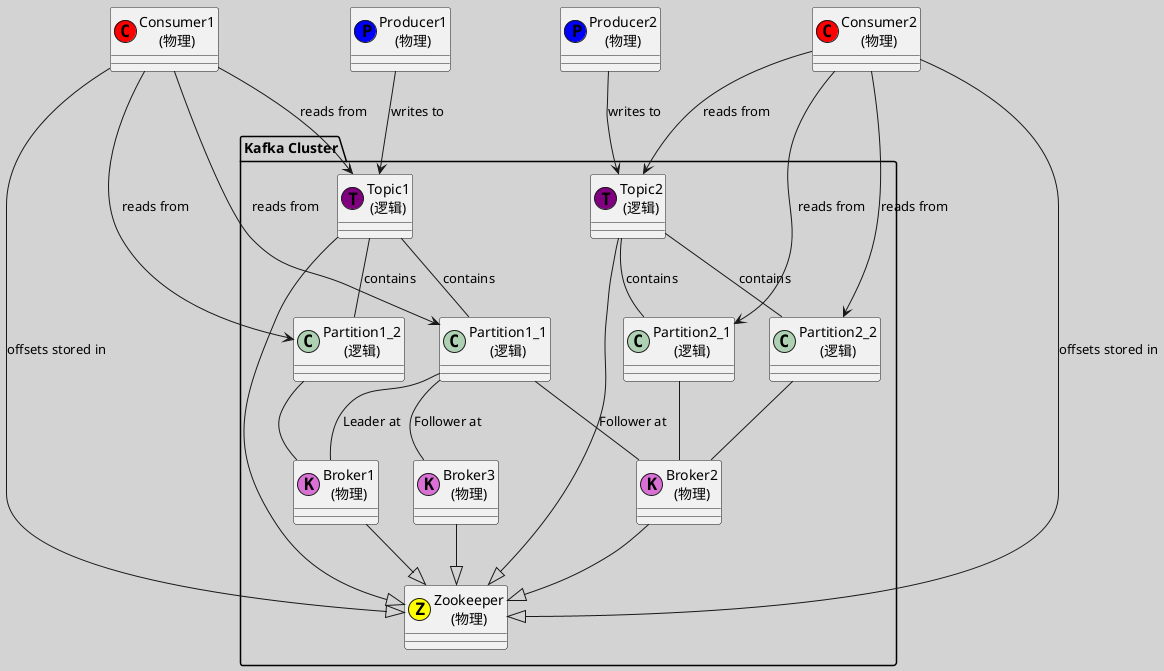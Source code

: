 @startuml
skinparam backgroundColor #D3D3D3

!define KafkaNode(x) class x << (K,orchid) >> 
!define ZookeeperNode(x) class x << (Z,yellow) >> 
!define ProducerNode(x) class x << (P,blue) >> 
!define ConsumerNode(x) class x << (C,red) >> 

package "Kafka Cluster" {
    KafkaNode("Broker1\n(物理)") 
    KafkaNode("Broker2\n(物理)") 
    KafkaNode("Broker3\n(物理)") 
    ZookeeperNode("Zookeeper\n(物理)") 

    class "Topic1\n(逻辑)" << (T,purple) >> 
    class "Topic2\n(逻辑)" << (T,purple) >> 

    class "Partition1_1\n(逻辑)" 
    class "Partition1_2\n(逻辑)"  
    class "Partition2_1\n(逻辑)"  
    class "Partition2_2\n(逻辑)"  

    "Topic1\n(逻辑)" -- "Partition1_1\n(逻辑)" : contains
    "Topic1\n(逻辑)" -- "Partition1_2\n(逻辑)" : contains
    "Topic2\n(逻辑)" -- "Partition2_1\n(逻辑)" : contains
    "Topic2\n(逻辑)" -- "Partition2_2\n(逻辑)" : contains

    "Partition1_1\n(逻辑)" -- "Broker1\n(物理)" : Leader at
    "Partition1_1\n(逻辑)" -- "Broker2\n(物理)" : Follower at
    "Partition1_1\n(逻辑)" -- "Broker3\n(物理)" : Follower at

    "Partition1_2\n(逻辑)" -- "Broker1\n(物理)" 
    "Partition2_1\n(逻辑)" -- "Broker2\n(物理)" 
    "Partition2_2\n(逻辑)" -- "Broker2\n(物理)" 

    "Broker1\n(物理)" --|> "Zookeeper\n(物理)" 
    "Broker2\n(物理)" --|> "Zookeeper\n(物理)" 
    "Broker3\n(物理)" --|> "Zookeeper\n(物理)" 
    "Topic1\n(逻辑)" --|> "Zookeeper\n(物理)" 
    "Topic2\n(逻辑)" --|> "Zookeeper\n(物理)" 
}

ProducerNode("Producer1\n(物理)") 
ProducerNode("Producer2\n(物理)") 
ConsumerNode("Consumer1\n(物理)") 
ConsumerNode("Consumer2\n(物理)") 

"Producer1\n(物理)" --> "Topic1\n(逻辑)" : writes to
"Producer2\n(物理)" --> "Topic2\n(逻辑)" : writes to

"Consumer1\n(物理)" --> "Topic1\n(逻辑)" : reads from
"Consumer1\n(物理)" --> "Partition1_1\n(逻辑)" : reads from
"Consumer1\n(物理)" --> "Partition1_2\n(逻辑)" : reads from
"Consumer2\n(物理)" --> "Topic2\n(逻辑)" : reads from
"Consumer2\n(物理)" --> "Partition2_1\n(逻辑)" : reads from
"Consumer2\n(物理)" --> "Partition2_2\n(逻辑)" : reads from

' 假设使用旧版本的 Kafka，消费者偏移量还存储在 Zookeeper 中
"Consumer1\n(物理)" --|> "Zookeeper\n(物理)" : offsets stored in
"Consumer2\n(物理)" --|> "Zookeeper\n(物理)" : offsets stored in

@enduml
